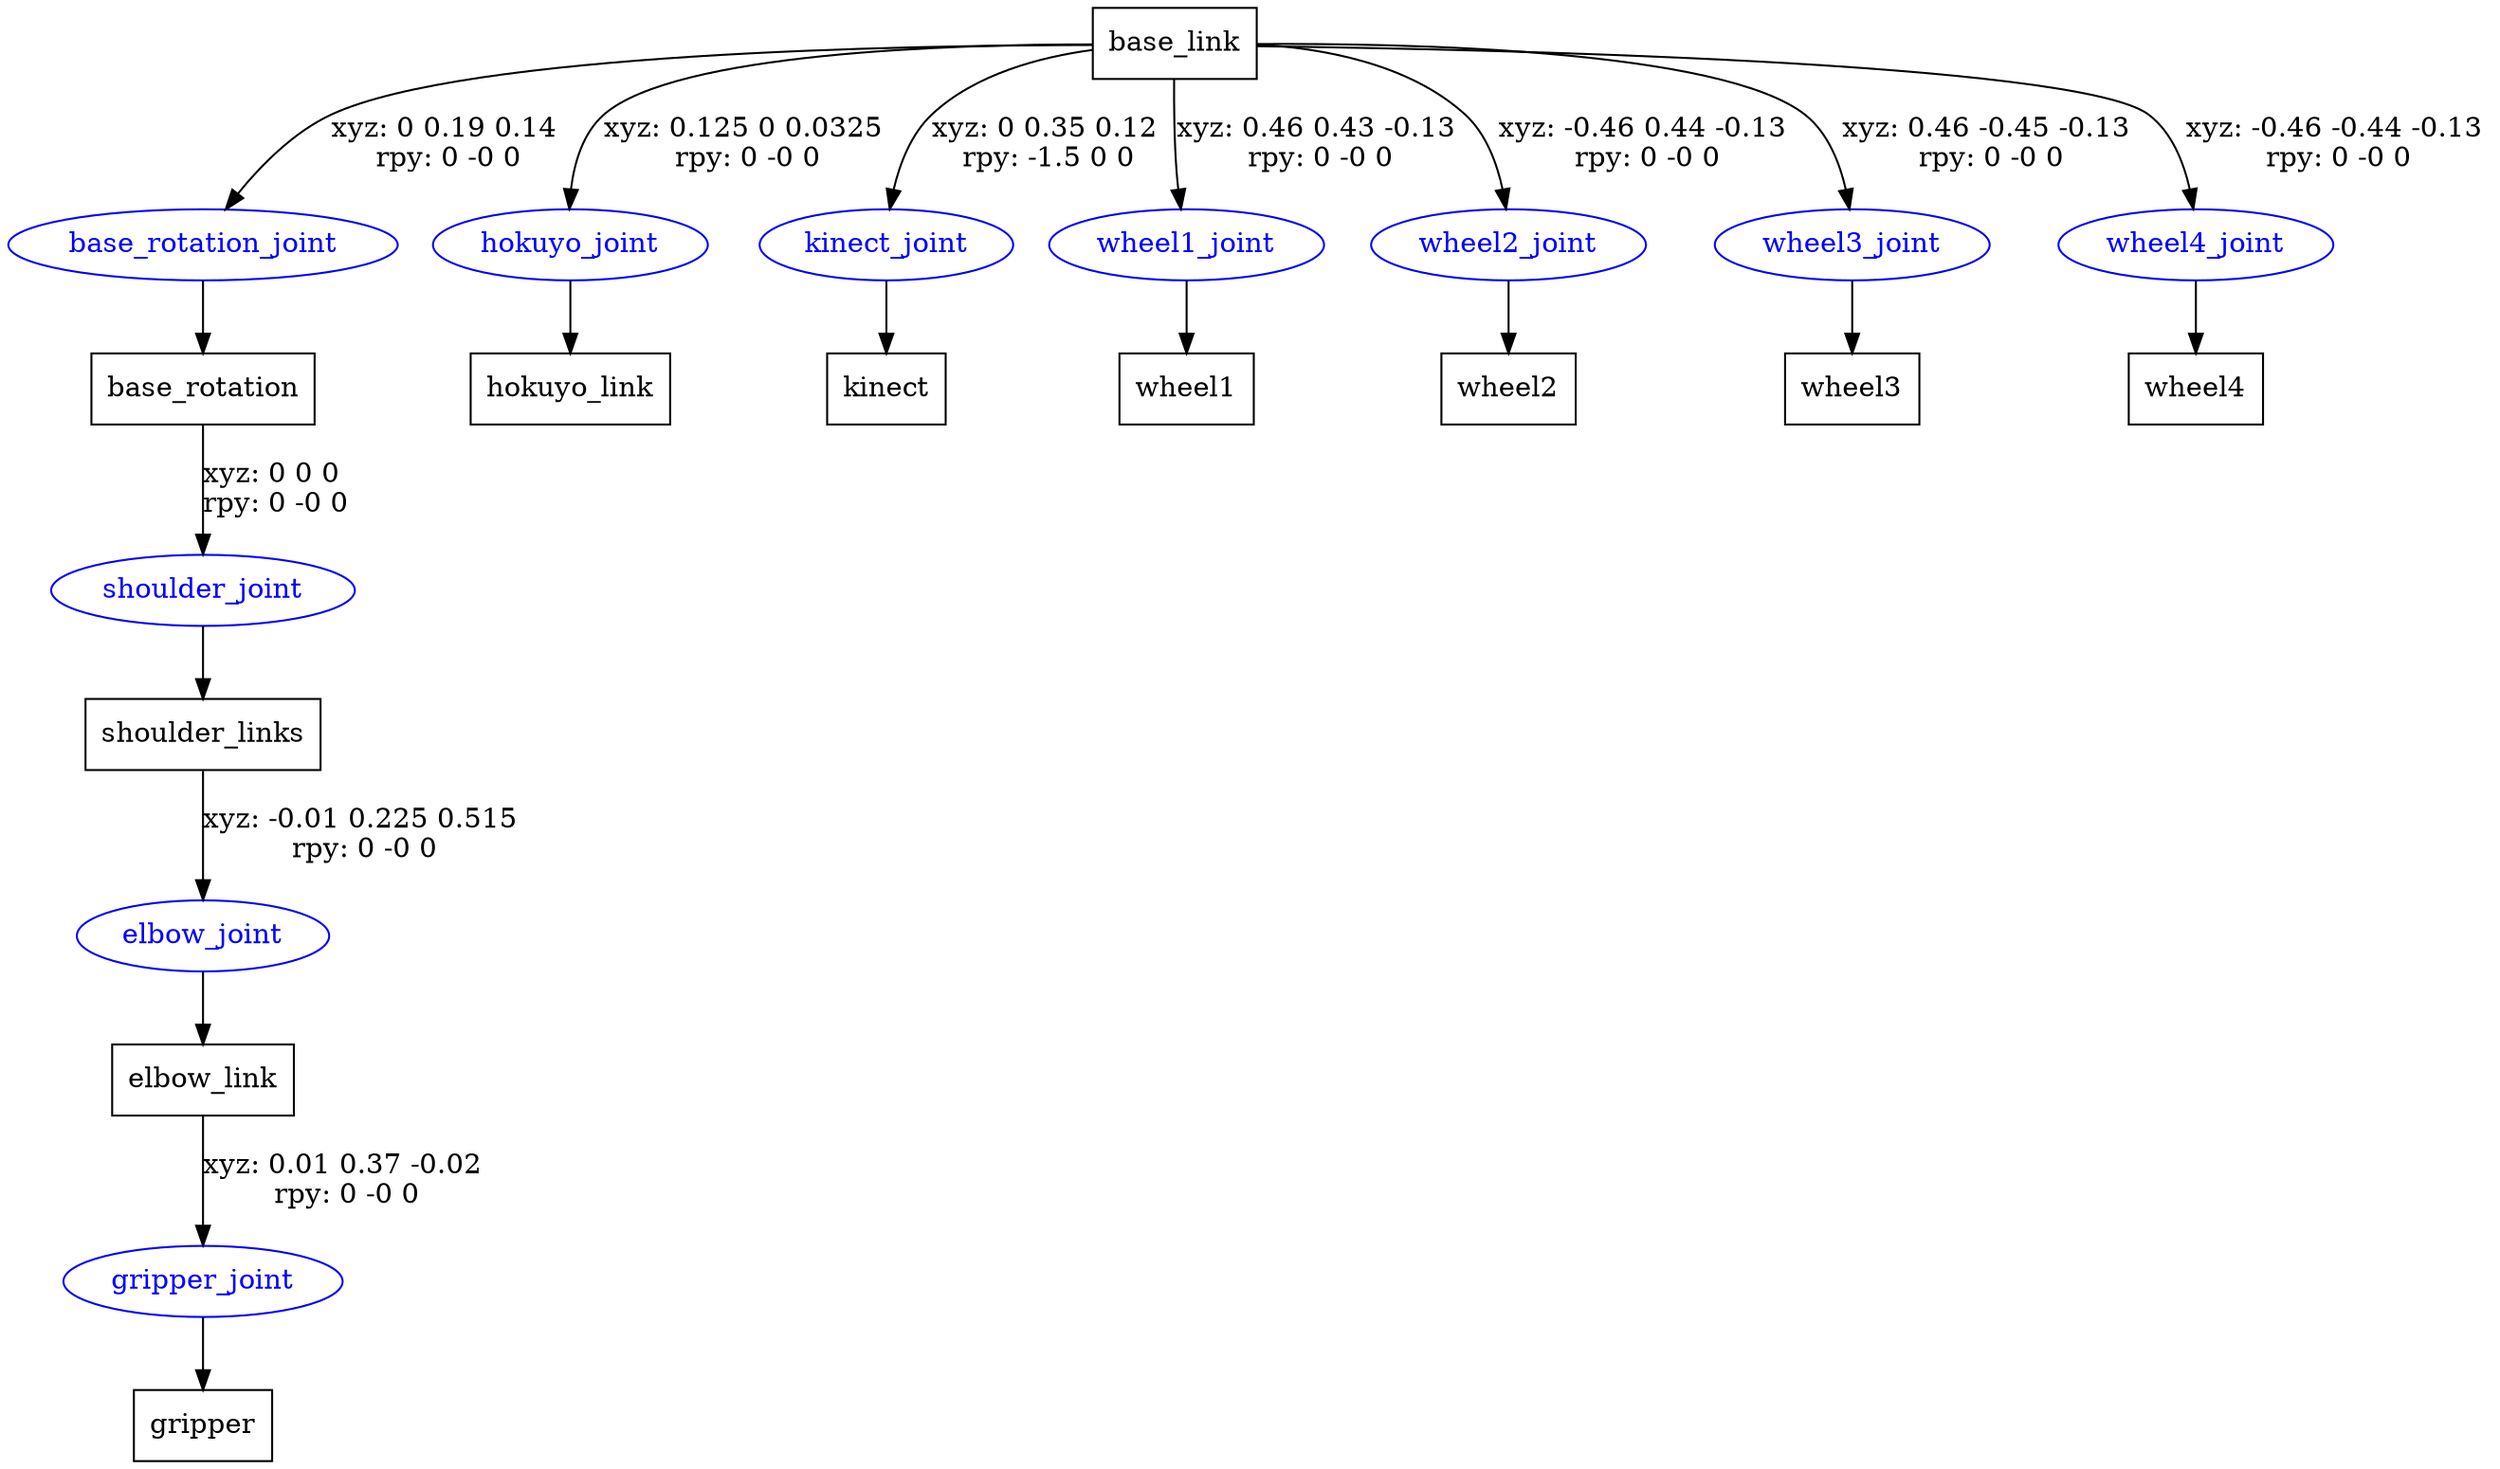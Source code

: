 digraph G {
node [shape=box];
"base_link" [label="base_link"];
"base_rotation" [label="base_rotation"];
"shoulder_links" [label="shoulder_links"];
"elbow_link" [label="elbow_link"];
"gripper" [label="gripper"];
"hokuyo_link" [label="hokuyo_link"];
"kinect" [label="kinect"];
"wheel1" [label="wheel1"];
"wheel2" [label="wheel2"];
"wheel3" [label="wheel3"];
"wheel4" [label="wheel4"];
node [shape=ellipse, color=blue, fontcolor=blue];
"base_link" -> "base_rotation_joint" [label="xyz: 0 0.19 0.14 \nrpy: 0 -0 0"]
"base_rotation_joint" -> "base_rotation"
"base_rotation" -> "shoulder_joint" [label="xyz: 0 0 0 \nrpy: 0 -0 0"]
"shoulder_joint" -> "shoulder_links"
"shoulder_links" -> "elbow_joint" [label="xyz: -0.01 0.225 0.515 \nrpy: 0 -0 0"]
"elbow_joint" -> "elbow_link"
"elbow_link" -> "gripper_joint" [label="xyz: 0.01 0.37 -0.02 \nrpy: 0 -0 0"]
"gripper_joint" -> "gripper"
"base_link" -> "hokuyo_joint" [label="xyz: 0.125 0 0.0325 \nrpy: 0 -0 0"]
"hokuyo_joint" -> "hokuyo_link"
"base_link" -> "kinect_joint" [label="xyz: 0 0.35 0.12 \nrpy: -1.5 0 0"]
"kinect_joint" -> "kinect"
"base_link" -> "wheel1_joint" [label="xyz: 0.46 0.43 -0.13 \nrpy: 0 -0 0"]
"wheel1_joint" -> "wheel1"
"base_link" -> "wheel2_joint" [label="xyz: -0.46 0.44 -0.13 \nrpy: 0 -0 0"]
"wheel2_joint" -> "wheel2"
"base_link" -> "wheel3_joint" [label="xyz: 0.46 -0.45 -0.13 \nrpy: 0 -0 0"]
"wheel3_joint" -> "wheel3"
"base_link" -> "wheel4_joint" [label="xyz: -0.46 -0.44 -0.13 \nrpy: 0 -0 0"]
"wheel4_joint" -> "wheel4"
}
